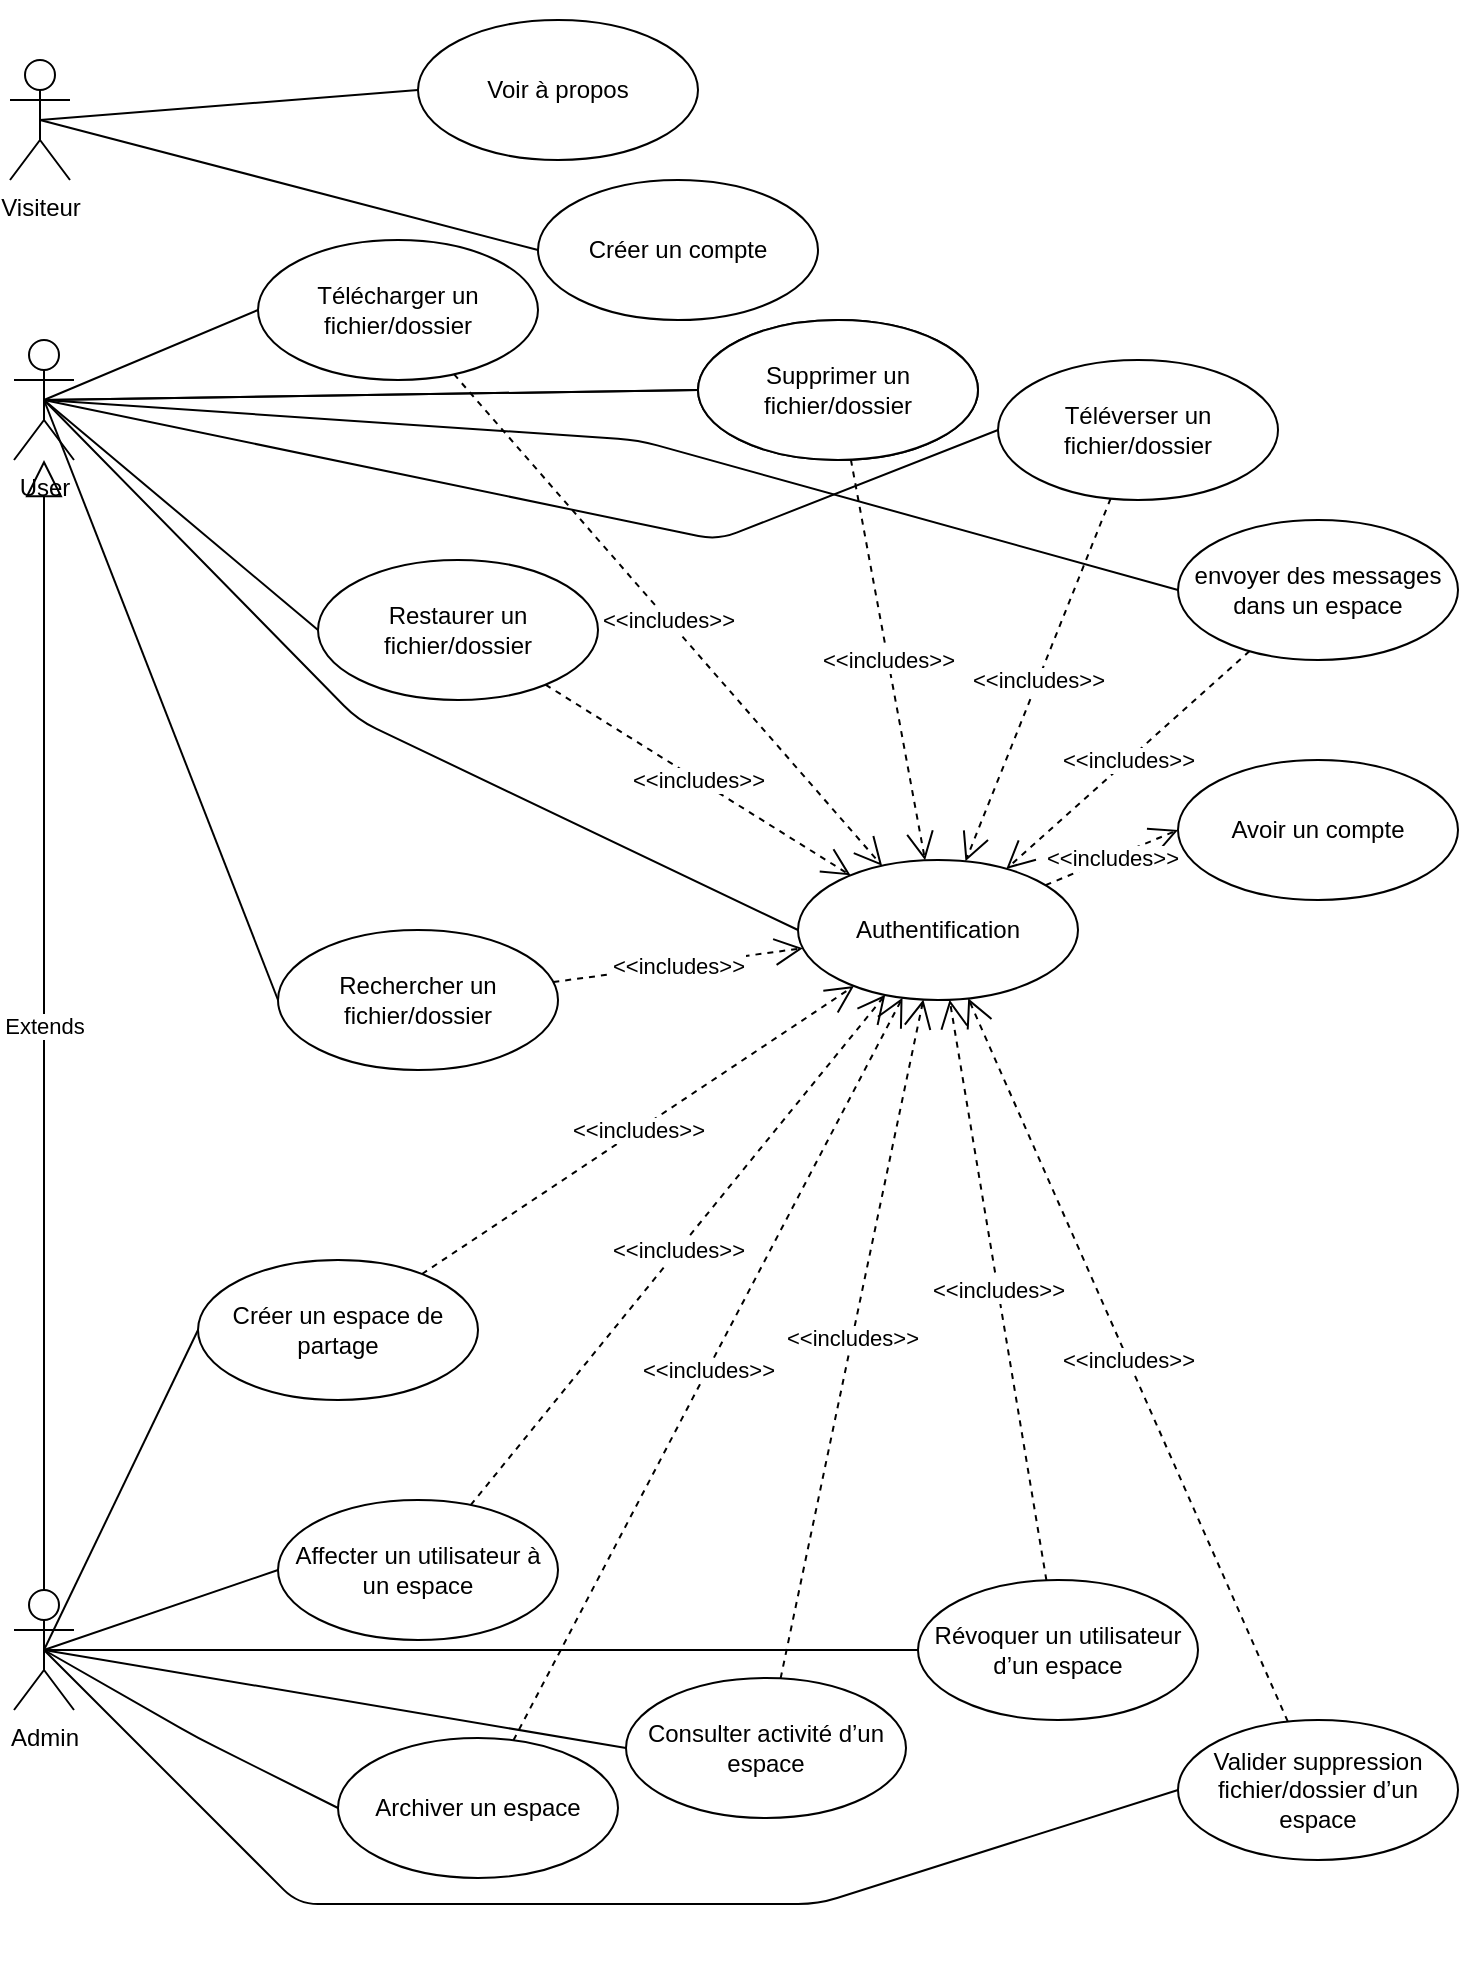 <mxfile version="14.7.6" type="github">
  <diagram id="YnhViaOy70a9gDw9ipRo" name="Page-1">
    <mxGraphModel dx="990" dy="618" grid="1" gridSize="10" guides="1" tooltips="1" connect="1" arrows="1" fold="1" page="1" pageScale="1" pageWidth="827" pageHeight="1169" math="0" shadow="0">
      <root>
        <mxCell id="0" />
        <mxCell id="1" parent="0" />
        <mxCell id="imNFoqBUXam9y-mzrash-11" value="" style="whiteSpace=wrap;html=1;strokeColor=none;aspect=fixed;" parent="1" vertex="1">
          <mxGeometry x="123.5" y="50" width="644.5" height="750" as="geometry" />
        </mxCell>
        <mxCell id="imNFoqBUXam9y-mzrash-1" value="Voir à propos" style="ellipse;whiteSpace=wrap;html=1;" parent="1" vertex="1">
          <mxGeometry x="240" y="60" width="140" height="70" as="geometry" />
        </mxCell>
        <mxCell id="imNFoqBUXam9y-mzrash-5" value="Créer un compte" style="ellipse;whiteSpace=wrap;html=1;" parent="1" vertex="1">
          <mxGeometry x="300" y="140" width="140" height="70" as="geometry" />
        </mxCell>
        <mxCell id="imNFoqBUXam9y-mzrash-14" value="Visiteur" style="shape=umlActor;verticalLabelPosition=bottom;verticalAlign=top;html=1;" parent="1" vertex="1">
          <mxGeometry x="36" y="80" width="30" height="60" as="geometry" />
        </mxCell>
        <mxCell id="imNFoqBUXam9y-mzrash-24" value="" style="endArrow=none;html=1;exitX=0.5;exitY=0.5;exitDx=0;exitDy=0;exitPerimeter=0;entryX=0;entryY=0.5;entryDx=0;entryDy=0;" parent="1" source="imNFoqBUXam9y-mzrash-14" target="imNFoqBUXam9y-mzrash-5" edge="1">
          <mxGeometry width="50" height="50" relative="1" as="geometry">
            <mxPoint x="526" y="360" as="sourcePoint" />
            <mxPoint x="576" y="310" as="targetPoint" />
          </mxGeometry>
        </mxCell>
        <mxCell id="imNFoqBUXam9y-mzrash-25" value="" style="endArrow=none;html=1;exitX=0.5;exitY=0.5;exitDx=0;exitDy=0;exitPerimeter=0;entryX=0;entryY=0.5;entryDx=0;entryDy=0;" parent="1" source="imNFoqBUXam9y-mzrash-14" target="imNFoqBUXam9y-mzrash-1" edge="1">
          <mxGeometry width="50" height="50" relative="1" as="geometry">
            <mxPoint x="61" y="120.0" as="sourcePoint" />
            <mxPoint x="330" y="135.0" as="targetPoint" />
          </mxGeometry>
        </mxCell>
        <mxCell id="IhvLKMLCWToySPis5Gxd-1" value="" style="whiteSpace=wrap;html=1;strokeColor=none;" parent="1" vertex="1">
          <mxGeometry x="125.5" y="791" width="644.5" height="249" as="geometry" />
        </mxCell>
        <mxCell id="IhvLKMLCWToySPis5Gxd-3" value="Téléverser un fichier/dossier" style="ellipse;whiteSpace=wrap;html=1;" parent="1" vertex="1">
          <mxGeometry x="530" y="230" width="140" height="70" as="geometry" />
        </mxCell>
        <mxCell id="IhvLKMLCWToySPis5Gxd-6" value="Télécharger un fichier/dossier" style="ellipse;whiteSpace=wrap;html=1;" parent="1" vertex="1">
          <mxGeometry x="160" y="170" width="140" height="70" as="geometry" />
        </mxCell>
        <mxCell id="IhvLKMLCWToySPis5Gxd-10" value="Affecter un utilisateur à un espace" style="ellipse;whiteSpace=wrap;html=1;" parent="1" vertex="1">
          <mxGeometry x="170" y="800" width="140" height="70" as="geometry" />
        </mxCell>
        <mxCell id="IhvLKMLCWToySPis5Gxd-12" value="User" style="shape=umlActor;verticalLabelPosition=bottom;verticalAlign=top;html=1;" parent="1" vertex="1">
          <mxGeometry x="38" y="220" width="30" height="60" as="geometry" />
        </mxCell>
        <mxCell id="IhvLKMLCWToySPis5Gxd-13" value="Admin" style="shape=umlActor;verticalLabelPosition=bottom;verticalAlign=top;html=1;" parent="1" vertex="1">
          <mxGeometry x="38" y="845" width="30" height="60" as="geometry" />
        </mxCell>
        <mxCell id="IhvLKMLCWToySPis5Gxd-14" value="Extends" style="endArrow=block;endSize=16;endFill=0;html=1;exitX=0.5;exitY=0;exitDx=0;exitDy=0;exitPerimeter=0;" parent="1" source="IhvLKMLCWToySPis5Gxd-13" target="IhvLKMLCWToySPis5Gxd-12" edge="1">
          <mxGeometry width="160" relative="1" as="geometry">
            <mxPoint x="28" y="1133" as="sourcePoint" />
            <mxPoint x="53" y="913" as="targetPoint" />
          </mxGeometry>
        </mxCell>
        <mxCell id="IhvLKMLCWToySPis5Gxd-15" value="" style="endArrow=none;html=1;exitX=0.5;exitY=0.5;exitDx=0;exitDy=0;exitPerimeter=0;entryX=0;entryY=0.5;entryDx=0;entryDy=0;" parent="1" source="IhvLKMLCWToySPis5Gxd-12" target="IhvLKMLCWToySPis5Gxd-6" edge="1">
          <mxGeometry width="50" height="50" relative="1" as="geometry">
            <mxPoint x="528" y="500" as="sourcePoint" />
            <mxPoint x="578" y="450" as="targetPoint" />
          </mxGeometry>
        </mxCell>
        <mxCell id="IhvLKMLCWToySPis5Gxd-17" value="" style="endArrow=none;html=1;entryX=0;entryY=0.5;entryDx=0;entryDy=0;exitX=0.5;exitY=0.5;exitDx=0;exitDy=0;exitPerimeter=0;startArrow=none;" parent="1" source="IhvLKMLCWToySPis5Gxd-12" target="IhvLKMLCWToySPis5Gxd-3" edge="1">
          <mxGeometry width="50" height="50" relative="1" as="geometry">
            <mxPoint x="78" y="270" as="sourcePoint" />
            <mxPoint x="178" y="315" as="targetPoint" />
            <Array as="points">
              <mxPoint x="390" y="320" />
            </Array>
          </mxGeometry>
        </mxCell>
        <mxCell id="IhvLKMLCWToySPis5Gxd-19" value="Consulter activité d’un espace" style="ellipse;whiteSpace=wrap;html=1;" parent="1" vertex="1">
          <mxGeometry x="344" y="889" width="140" height="70" as="geometry" />
        </mxCell>
        <mxCell id="IhvLKMLCWToySPis5Gxd-20" value="Créer un espace de partage" style="ellipse;whiteSpace=wrap;html=1;" parent="1" vertex="1">
          <mxGeometry x="130" y="680" width="140" height="70" as="geometry" />
        </mxCell>
        <mxCell id="IhvLKMLCWToySPis5Gxd-22" value="Archiver un espace" style="ellipse;whiteSpace=wrap;html=1;" parent="1" vertex="1">
          <mxGeometry x="200" y="919" width="140" height="70" as="geometry" />
        </mxCell>
        <mxCell id="IhvLKMLCWToySPis5Gxd-23" value="" style="endArrow=none;html=1;exitX=0.5;exitY=0.5;exitDx=0;exitDy=0;exitPerimeter=0;entryX=0;entryY=0.5;entryDx=0;entryDy=0;" parent="1" source="IhvLKMLCWToySPis5Gxd-13" target="IhvLKMLCWToySPis5Gxd-10" edge="1">
          <mxGeometry width="50" height="50" relative="1" as="geometry">
            <mxPoint x="528" y="615" as="sourcePoint" />
            <mxPoint x="568" y="575" as="targetPoint" />
          </mxGeometry>
        </mxCell>
        <mxCell id="IhvLKMLCWToySPis5Gxd-25" value="" style="endArrow=none;html=1;entryX=0;entryY=0.5;entryDx=0;entryDy=0;exitX=0.5;exitY=0.5;exitDx=0;exitDy=0;exitPerimeter=0;" parent="1" source="IhvLKMLCWToySPis5Gxd-13" target="IhvLKMLCWToySPis5Gxd-4" edge="1">
          <mxGeometry width="50" height="50" relative="1" as="geometry">
            <mxPoint x="68" y="885" as="sourcePoint" />
            <mxPoint x="168" y="870" as="targetPoint" />
          </mxGeometry>
        </mxCell>
        <mxCell id="IhvLKMLCWToySPis5Gxd-26" value="" style="endArrow=none;html=1;exitX=0.5;exitY=0.5;exitDx=0;exitDy=0;exitPerimeter=0;entryX=0;entryY=0.5;entryDx=0;entryDy=0;" parent="1" source="IhvLKMLCWToySPis5Gxd-12" target="IhvLKMLCWToySPis5Gxd-8" edge="1">
          <mxGeometry width="50" height="50" relative="1" as="geometry">
            <mxPoint x="63" y="260" as="sourcePoint" />
            <mxPoint x="178" y="315" as="targetPoint" />
          </mxGeometry>
        </mxCell>
        <mxCell id="IhvLKMLCWToySPis5Gxd-28" value="" style="endArrow=none;html=1;exitX=0.5;exitY=0.5;exitDx=0;exitDy=0;exitPerimeter=0;entryX=0;entryY=0.5;entryDx=0;entryDy=0;" parent="1" source="IhvLKMLCWToySPis5Gxd-13" target="IhvLKMLCWToySPis5Gxd-20" edge="1">
          <mxGeometry width="50" height="50" relative="1" as="geometry">
            <mxPoint x="63" y="885" as="sourcePoint" />
            <mxPoint x="168" y="790" as="targetPoint" />
            <Array as="points" />
          </mxGeometry>
        </mxCell>
        <mxCell id="IhvLKMLCWToySPis5Gxd-29" value="" style="endArrow=none;html=1;exitX=0.5;exitY=0.5;exitDx=0;exitDy=0;exitPerimeter=0;entryX=0;entryY=0.5;entryDx=0;entryDy=0;startArrow=none;" parent="1" source="IhvLKMLCWToySPis5Gxd-13" target="IhvLKMLCWToySPis5Gxd-19" edge="1">
          <mxGeometry width="50" height="50" relative="1" as="geometry">
            <mxPoint x="63" y="885" as="sourcePoint" />
            <mxPoint x="158" y="790" as="targetPoint" />
            <Array as="points" />
          </mxGeometry>
        </mxCell>
        <mxCell id="IhvLKMLCWToySPis5Gxd-32" value="" style="endArrow=none;html=1;exitX=0.5;exitY=0.5;exitDx=0;exitDy=0;exitPerimeter=0;entryX=0;entryY=0.5;entryDx=0;entryDy=0;" parent="1" source="IhvLKMLCWToySPis5Gxd-13" target="IhvLKMLCWToySPis5Gxd-22" edge="1">
          <mxGeometry width="50" height="50" relative="1" as="geometry">
            <mxPoint x="63" y="885" as="sourcePoint" />
            <mxPoint x="558" y="855" as="targetPoint" />
            <Array as="points">
              <mxPoint x="130" y="919" />
            </Array>
          </mxGeometry>
        </mxCell>
        <mxCell id="IhvLKMLCWToySPis5Gxd-33" value="Avoir un compte" style="ellipse;whiteSpace=wrap;html=1;" parent="1" vertex="1">
          <mxGeometry x="620" y="430" width="140" height="70" as="geometry" />
        </mxCell>
        <mxCell id="IhvLKMLCWToySPis5Gxd-34" value="Authentification" style="ellipse;whiteSpace=wrap;html=1;" parent="1" vertex="1">
          <mxGeometry x="430" y="480" width="140" height="70" as="geometry" />
        </mxCell>
        <mxCell id="IhvLKMLCWToySPis5Gxd-37" value="" style="endArrow=none;html=1;exitX=0.5;exitY=0.5;exitDx=0;exitDy=0;exitPerimeter=0;entryX=0;entryY=0.5;entryDx=0;entryDy=0;" parent="1" source="IhvLKMLCWToySPis5Gxd-12" target="IhvLKMLCWToySPis5Gxd-34" edge="1">
          <mxGeometry width="50" height="50" relative="1" as="geometry">
            <mxPoint x="368" y="400" as="sourcePoint" />
            <mxPoint x="418" y="350" as="targetPoint" />
            <Array as="points">
              <mxPoint x="210" y="410" />
            </Array>
          </mxGeometry>
        </mxCell>
        <mxCell id="IhvLKMLCWToySPis5Gxd-38" value="&amp;lt;&amp;lt;includes&amp;gt;&amp;gt;" style="endArrow=open;endSize=12;dashed=1;html=1;entryX=0;entryY=0.5;entryDx=0;entryDy=0;" parent="1" source="IhvLKMLCWToySPis5Gxd-34" target="IhvLKMLCWToySPis5Gxd-33" edge="1">
          <mxGeometry width="160" relative="1" as="geometry">
            <mxPoint x="318" y="370" as="sourcePoint" />
            <mxPoint x="478" y="370" as="targetPoint" />
          </mxGeometry>
        </mxCell>
        <mxCell id="IhvLKMLCWToySPis5Gxd-39" value="Valider suppression fichier/dossier d’un espace" style="ellipse;whiteSpace=wrap;html=1;" parent="1" vertex="1">
          <mxGeometry x="620" y="910" width="140" height="70" as="geometry" />
        </mxCell>
        <mxCell id="IhvLKMLCWToySPis5Gxd-40" value="" style="endArrow=none;html=1;exitX=0.5;exitY=0.5;exitDx=0;exitDy=0;exitPerimeter=0;entryX=0;entryY=0.5;entryDx=0;entryDy=0;" parent="1" source="IhvLKMLCWToySPis5Gxd-13" target="IhvLKMLCWToySPis5Gxd-39" edge="1">
          <mxGeometry width="50" height="50" relative="1" as="geometry">
            <mxPoint x="368" y="942" as="sourcePoint" />
            <mxPoint x="418" y="892" as="targetPoint" />
            <Array as="points">
              <mxPoint x="180" y="1002" />
              <mxPoint x="440" y="1002" />
            </Array>
          </mxGeometry>
        </mxCell>
        <mxCell id="IhvLKMLCWToySPis5Gxd-41" value="Restaurer un fichier/dossier" style="ellipse;whiteSpace=wrap;html=1;" parent="1" vertex="1">
          <mxGeometry x="190" y="330" width="140" height="70" as="geometry" />
        </mxCell>
        <mxCell id="IhvLKMLCWToySPis5Gxd-42" value="" style="endArrow=none;html=1;exitX=0.5;exitY=0.5;exitDx=0;exitDy=0;exitPerimeter=0;entryX=0;entryY=0.5;entryDx=0;entryDy=0;" parent="1" source="IhvLKMLCWToySPis5Gxd-12" target="IhvLKMLCWToySPis5Gxd-41" edge="1">
          <mxGeometry width="50" height="50" relative="1" as="geometry">
            <mxPoint x="63" y="260" as="sourcePoint" />
            <mxPoint x="188" y="325" as="targetPoint" />
          </mxGeometry>
        </mxCell>
        <mxCell id="IhvLKMLCWToySPis5Gxd-43" value="Rechercher un fichier/dossier" style="ellipse;whiteSpace=wrap;html=1;" parent="1" vertex="1">
          <mxGeometry x="170" y="515" width="140" height="70" as="geometry" />
        </mxCell>
        <mxCell id="IhvLKMLCWToySPis5Gxd-44" value="" style="endArrow=none;html=1;exitX=0.5;exitY=0.5;exitDx=0;exitDy=0;exitPerimeter=0;entryX=0;entryY=0.5;entryDx=0;entryDy=0;" parent="1" source="IhvLKMLCWToySPis5Gxd-12" target="IhvLKMLCWToySPis5Gxd-43" edge="1">
          <mxGeometry width="50" height="50" relative="1" as="geometry">
            <mxPoint x="73" y="270" as="sourcePoint" />
            <mxPoint x="198" y="335" as="targetPoint" />
          </mxGeometry>
        </mxCell>
        <mxCell id="IhvLKMLCWToySPis5Gxd-8" value="Supprimer un fichier/dossier" style="ellipse;whiteSpace=wrap;html=1;" parent="1" vertex="1">
          <mxGeometry x="380" y="210" width="140" height="70" as="geometry" />
        </mxCell>
        <mxCell id="IhvLKMLCWToySPis5Gxd-45" value="" style="endArrow=none;html=1;entryX=0;entryY=0.5;entryDx=0;entryDy=0;exitX=0.5;exitY=0.5;exitDx=0;exitDy=0;exitPerimeter=0;" parent="1" source="IhvLKMLCWToySPis5Gxd-12" target="IhvLKMLCWToySPis5Gxd-8" edge="1">
          <mxGeometry width="50" height="50" relative="1" as="geometry">
            <mxPoint x="53" y="250" as="sourcePoint" />
            <mxPoint x="510" y="275" as="targetPoint" />
            <Array as="points" />
          </mxGeometry>
        </mxCell>
        <mxCell id="IhvLKMLCWToySPis5Gxd-46" value="" style="endArrow=none;html=1;exitX=0.5;exitY=0.5;exitDx=0;exitDy=0;exitPerimeter=0;entryX=0;entryY=0.5;entryDx=0;entryDy=0;" parent="1" source="IhvLKMLCWToySPis5Gxd-13" target="IhvLKMLCWToySPis5Gxd-4" edge="1">
          <mxGeometry width="50" height="50" relative="1" as="geometry">
            <mxPoint x="53" y="875" as="sourcePoint" />
            <mxPoint x="478" y="820" as="targetPoint" />
            <Array as="points" />
          </mxGeometry>
        </mxCell>
        <mxCell id="IhvLKMLCWToySPis5Gxd-4" value="Révoquer un utilisateur d’un espace" style="ellipse;whiteSpace=wrap;html=1;" parent="1" vertex="1">
          <mxGeometry x="490" y="840" width="140" height="70" as="geometry" />
        </mxCell>
        <mxCell id="IhvLKMLCWToySPis5Gxd-47" value="" style="endArrow=none;html=1;exitX=0.5;exitY=0.5;exitDx=0;exitDy=0;exitPerimeter=0;entryX=0;entryY=0.5;entryDx=0;entryDy=0;" parent="1" source="IhvLKMLCWToySPis5Gxd-13" target="IhvLKMLCWToySPis5Gxd-4" edge="1">
          <mxGeometry width="50" height="50" relative="1" as="geometry">
            <mxPoint x="53" y="875" as="sourcePoint" />
            <mxPoint x="310" y="864" as="targetPoint" />
            <Array as="points" />
          </mxGeometry>
        </mxCell>
        <mxCell id="IhvLKMLCWToySPis5Gxd-48" value="&amp;lt;&amp;lt;includes&amp;gt;&amp;gt;" style="endArrow=open;endSize=12;dashed=1;html=1;" parent="1" source="IhvLKMLCWToySPis5Gxd-10" target="IhvLKMLCWToySPis5Gxd-34" edge="1">
          <mxGeometry width="160" relative="1" as="geometry">
            <mxPoint x="488.516" y="557.408" as="sourcePoint" />
            <mxPoint x="600" y="525" as="targetPoint" />
          </mxGeometry>
        </mxCell>
        <mxCell id="IhvLKMLCWToySPis5Gxd-49" value="&amp;lt;&amp;lt;includes&amp;gt;&amp;gt;" style="endArrow=open;endSize=12;dashed=1;html=1;" parent="1" source="IhvLKMLCWToySPis5Gxd-20" target="IhvLKMLCWToySPis5Gxd-34" edge="1">
          <mxGeometry width="160" relative="1" as="geometry">
            <mxPoint x="338.707" y="930.272" as="sourcePoint" />
            <mxPoint x="419.274" y="609.727" as="targetPoint" />
          </mxGeometry>
        </mxCell>
        <mxCell id="IhvLKMLCWToySPis5Gxd-50" value="&amp;lt;&amp;lt;includes&amp;gt;&amp;gt;" style="endArrow=open;endSize=12;dashed=1;html=1;" parent="1" source="IhvLKMLCWToySPis5Gxd-22" target="IhvLKMLCWToySPis5Gxd-34" edge="1">
          <mxGeometry width="160" relative="1" as="geometry">
            <mxPoint x="529.998" y="851.621" as="sourcePoint" />
            <mxPoint x="680.056" y="585.001" as="targetPoint" />
          </mxGeometry>
        </mxCell>
        <mxCell id="IhvLKMLCWToySPis5Gxd-51" value="&amp;lt;&amp;lt;includes&amp;gt;&amp;gt;" style="endArrow=open;endSize=12;dashed=1;html=1;" parent="1" source="IhvLKMLCWToySPis5Gxd-39" target="IhvLKMLCWToySPis5Gxd-34" edge="1">
          <mxGeometry width="160" relative="1" as="geometry">
            <mxPoint x="550.0" y="1045.056" as="sourcePoint" />
            <mxPoint x="713.774" y="580.0" as="targetPoint" />
          </mxGeometry>
        </mxCell>
        <mxCell id="IhvLKMLCWToySPis5Gxd-52" value="&amp;lt;&amp;lt;includes&amp;gt;&amp;gt;" style="endArrow=open;endSize=12;dashed=1;html=1;" parent="1" source="IhvLKMLCWToySPis5Gxd-19" target="IhvLKMLCWToySPis5Gxd-34" edge="1">
          <mxGeometry width="160" relative="1" as="geometry">
            <mxPoint x="589.128" y="1087.425" as="sourcePoint" />
            <mxPoint x="438.872" y="609.575" as="targetPoint" />
          </mxGeometry>
        </mxCell>
        <mxCell id="IhvLKMLCWToySPis5Gxd-53" value="&amp;lt;&amp;lt;includes&amp;gt;&amp;gt;" style="endArrow=open;endSize=12;dashed=1;html=1;" parent="1" source="IhvLKMLCWToySPis5Gxd-4" target="IhvLKMLCWToySPis5Gxd-34" edge="1">
          <mxGeometry width="160" relative="1" as="geometry">
            <mxPoint x="411.194" y="1044.005" as="sourcePoint" />
            <mxPoint x="426.75" y="609.994" as="targetPoint" />
          </mxGeometry>
        </mxCell>
        <mxCell id="IhvLKMLCWToySPis5Gxd-54" value="&amp;lt;&amp;lt;includes&amp;gt;&amp;gt;" style="endArrow=open;endSize=12;dashed=1;html=1;" parent="1" source="IhvLKMLCWToySPis5Gxd-43" target="IhvLKMLCWToySPis5Gxd-34" edge="1">
          <mxGeometry width="160" relative="1" as="geometry">
            <mxPoint x="488.516" y="557.408" as="sourcePoint" />
            <mxPoint x="600" y="525" as="targetPoint" />
          </mxGeometry>
        </mxCell>
        <mxCell id="IhvLKMLCWToySPis5Gxd-55" value="&amp;lt;&amp;lt;includes&amp;gt;&amp;gt;" style="endArrow=open;endSize=12;dashed=1;html=1;" parent="1" source="IhvLKMLCWToySPis5Gxd-41" target="IhvLKMLCWToySPis5Gxd-34" edge="1">
          <mxGeometry width="160" relative="1" as="geometry">
            <mxPoint x="387.815" y="498.848" as="sourcePoint" />
            <mxPoint x="410.155" y="541.156" as="targetPoint" />
          </mxGeometry>
        </mxCell>
        <mxCell id="IhvLKMLCWToySPis5Gxd-56" value="&amp;lt;&amp;lt;includes&amp;gt;&amp;gt;" style="endArrow=open;endSize=12;dashed=1;html=1;" parent="1" source="IhvLKMLCWToySPis5Gxd-8" target="IhvLKMLCWToySPis5Gxd-34" edge="1">
          <mxGeometry width="160" relative="1" as="geometry">
            <mxPoint x="364.86" y="429.202" as="sourcePoint" />
            <mxPoint x="413.177" y="540.794" as="targetPoint" />
          </mxGeometry>
        </mxCell>
        <mxCell id="IhvLKMLCWToySPis5Gxd-57" value="&amp;lt;&amp;lt;includes&amp;gt;&amp;gt;" style="endArrow=open;endSize=12;dashed=1;html=1;" parent="1" source="IhvLKMLCWToySPis5Gxd-3" target="IhvLKMLCWToySPis5Gxd-34" edge="1">
          <mxGeometry width="160" relative="1" as="geometry">
            <mxPoint x="496.65" y="399.358" as="sourcePoint" />
            <mxPoint x="441.413" y="540.649" as="targetPoint" />
          </mxGeometry>
        </mxCell>
        <mxCell id="IhvLKMLCWToySPis5Gxd-59" value="&amp;lt;&amp;lt;includes&amp;gt;&amp;gt;" style="endArrow=open;endSize=12;dashed=1;html=1;" parent="1" source="IhvLKMLCWToySPis5Gxd-6" target="IhvLKMLCWToySPis5Gxd-34" edge="1">
          <mxGeometry width="160" relative="1" as="geometry">
            <mxPoint x="362.521" y="309.74" as="sourcePoint" />
            <mxPoint x="419.432" y="540.263" as="targetPoint" />
          </mxGeometry>
        </mxCell>
        <mxCell id="IhvLKMLCWToySPis5Gxd-60" value="Supprimer un fichier/dossier" style="ellipse;whiteSpace=wrap;html=1;" parent="1" vertex="1">
          <mxGeometry x="380" y="210" width="140" height="70" as="geometry" />
        </mxCell>
        <mxCell id="IhvLKMLCWToySPis5Gxd-64" value="&amp;lt;&amp;lt;includes&amp;gt;&amp;gt;" style="endArrow=open;endSize=12;dashed=1;html=1;" parent="1" source="IhvLKMLCWToySPis5Gxd-62" target="IhvLKMLCWToySPis5Gxd-34" edge="1">
          <mxGeometry width="160" relative="1" as="geometry">
            <mxPoint x="466.378" y="289.854" as="sourcePoint" />
            <mxPoint x="503.546" y="490.149" as="targetPoint" />
          </mxGeometry>
        </mxCell>
        <mxCell id="IhvLKMLCWToySPis5Gxd-62" value="envoyer des messages dans un espace" style="ellipse;whiteSpace=wrap;html=1;" parent="1" vertex="1">
          <mxGeometry x="620" y="310" width="140" height="70" as="geometry" />
        </mxCell>
        <mxCell id="IhvLKMLCWToySPis5Gxd-65" value="" style="endArrow=none;html=1;entryX=0;entryY=0.5;entryDx=0;entryDy=0;exitX=0.5;exitY=0.5;exitDx=0;exitDy=0;exitPerimeter=0;" parent="1" target="IhvLKMLCWToySPis5Gxd-62" edge="1">
          <mxGeometry width="50" height="50" relative="1" as="geometry">
            <mxPoint x="53" y="250" as="sourcePoint" />
            <mxPoint x="380" y="245" as="targetPoint" />
            <Array as="points">
              <mxPoint x="350" y="270" />
            </Array>
          </mxGeometry>
        </mxCell>
      </root>
    </mxGraphModel>
  </diagram>
</mxfile>
